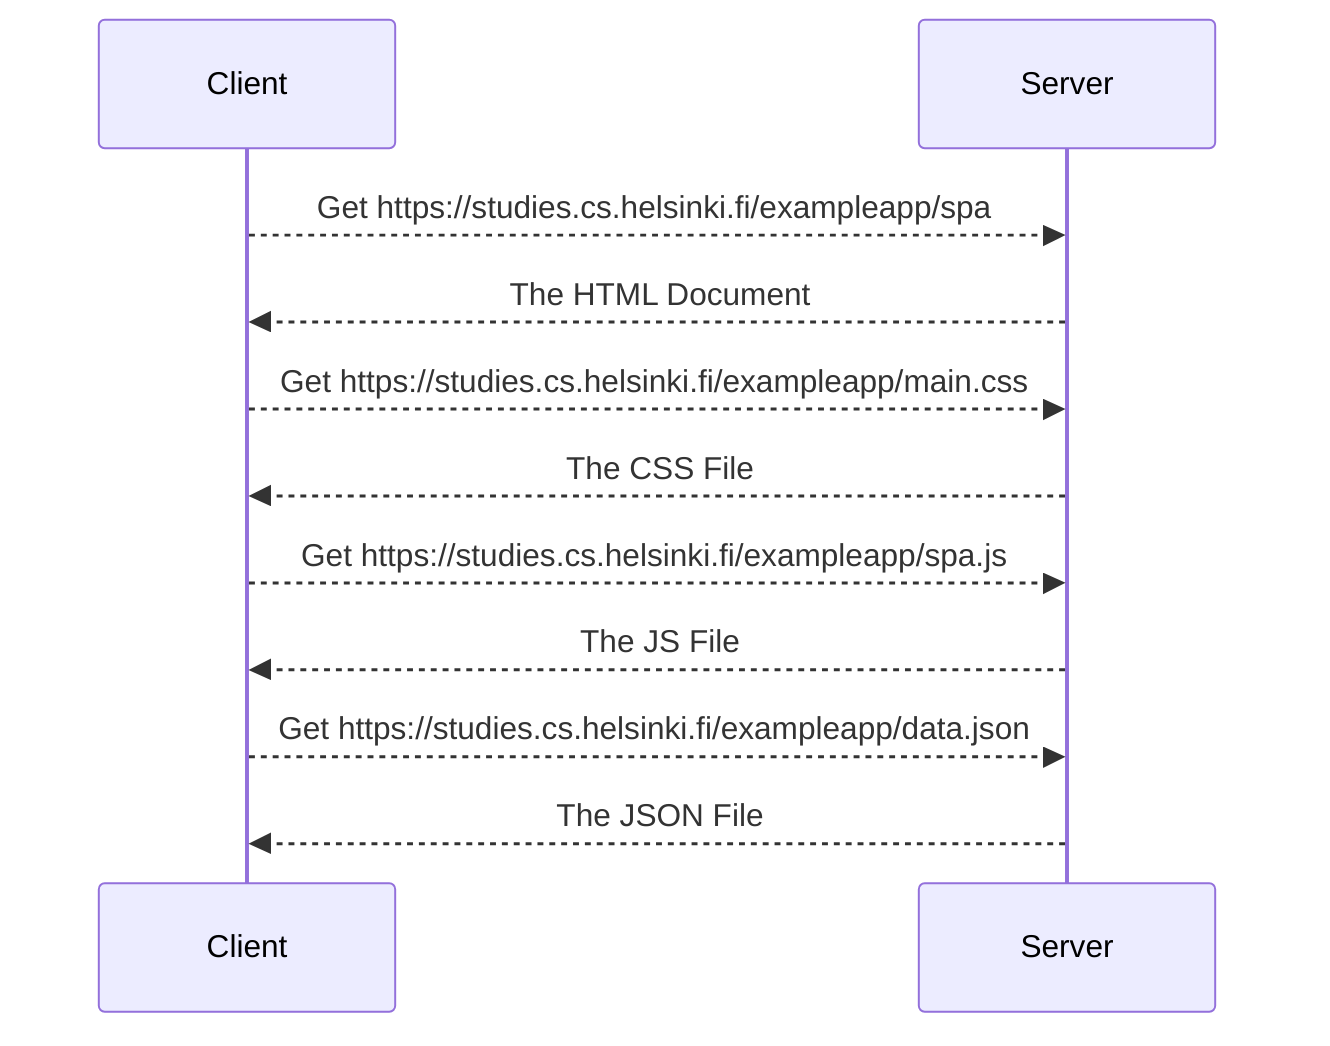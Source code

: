 sequenceDiagram
    Client -->> Server: Get https://studies.cs.helsinki.fi/exampleapp/spa
    Server -->> Client: The HTML Document
    Client -->> Server: Get https://studies.cs.helsinki.fi/exampleapp/main.css
    Server -->> Client: The CSS File
    Client -->> Server: Get https://studies.cs.helsinki.fi/exampleapp/spa.js
    Server -->> Client: The JS File
    Client -->> Server: Get https://studies.cs.helsinki.fi/exampleapp/data.json
    Server -->> Client: The JSON File